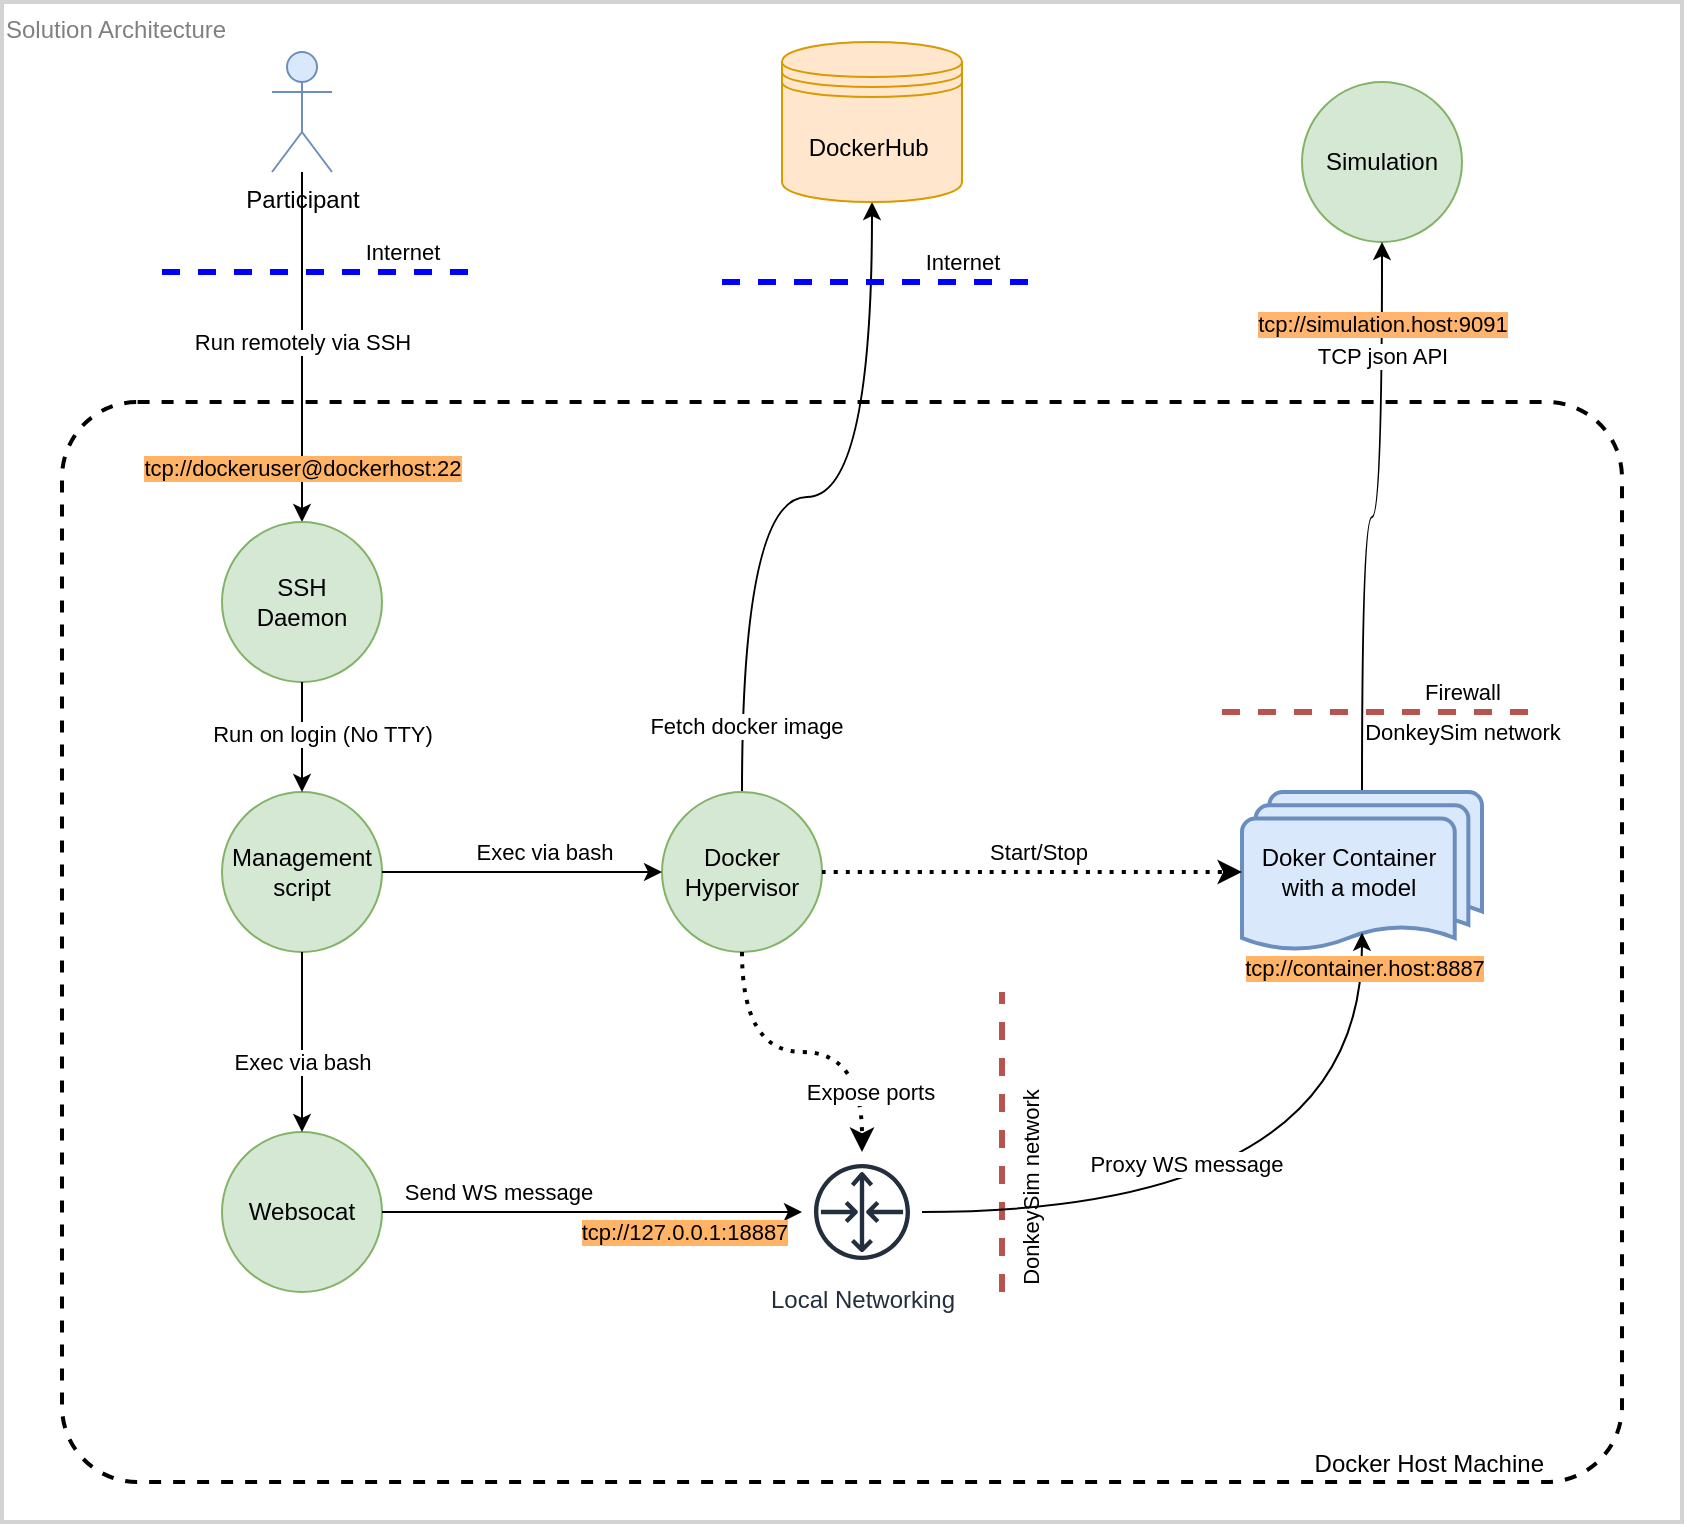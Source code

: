 <mxfile version="14.9.6" type="device"><diagram id="Tx8DSwaFUVP4BmDI9nYr" name="Page-1"><mxGraphModel dx="2249" dy="784" grid="1" gridSize="10" guides="1" tooltips="1" connect="1" arrows="1" fold="1" page="1" pageScale="1" pageWidth="827" pageHeight="1169" math="0" shadow="0"><root><mxCell id="0"/><mxCell id="1" parent="0"/><mxCell id="4RvJC5kMQIPKkT0salKV-1" value="Simulation" style="ellipse;whiteSpace=wrap;html=1;aspect=fixed;fillColor=#d5e8d4;strokeColor=#82b366;" vertex="1" parent="1"><mxGeometry x="530" y="300" width="80" height="80" as="geometry"/></mxCell><mxCell id="4RvJC5kMQIPKkT0salKV-3" style="edgeStyle=orthogonalEdgeStyle;rounded=0;orthogonalLoop=1;jettySize=auto;html=1;curved=1;" edge="1" parent="1" source="4RvJC5kMQIPKkT0salKV-2" target="4RvJC5kMQIPKkT0salKV-1"><mxGeometry relative="1" as="geometry"/></mxCell><mxCell id="4RvJC5kMQIPKkT0salKV-6" value="tcp://simulation.host:9091" style="edgeLabel;html=1;align=center;verticalAlign=middle;resizable=0;points=[];labelBackgroundColor=#FFB570;" vertex="1" connectable="0" parent="4RvJC5kMQIPKkT0salKV-3"><mxGeometry x="0.765" relative="1" as="geometry"><mxPoint y="7" as="offset"/></mxGeometry></mxCell><mxCell id="4RvJC5kMQIPKkT0salKV-87" value="TCP json API" style="edgeLabel;html=1;align=center;verticalAlign=middle;resizable=0;points=[];fontColor=#000000;" vertex="1" connectable="0" parent="4RvJC5kMQIPKkT0salKV-3"><mxGeometry x="0.6" relative="1" as="geometry"><mxPoint as="offset"/></mxGeometry></mxCell><mxCell id="4RvJC5kMQIPKkT0salKV-25" style="edgeStyle=orthogonalEdgeStyle;curved=1;rounded=0;orthogonalLoop=1;jettySize=auto;html=1;strokeColor=#000000;strokeWidth=1;" edge="1" parent="1" source="4RvJC5kMQIPKkT0salKV-11" target="4RvJC5kMQIPKkT0salKV-24"><mxGeometry relative="1" as="geometry"/></mxCell><mxCell id="4RvJC5kMQIPKkT0salKV-85" value="Fetch docker image" style="edgeLabel;html=1;align=center;verticalAlign=middle;resizable=0;points=[];fontColor=#000000;" vertex="1" connectable="0" parent="4RvJC5kMQIPKkT0salKV-25"><mxGeometry x="-0.817" y="-2" relative="1" as="geometry"><mxPoint as="offset"/></mxGeometry></mxCell><mxCell id="4RvJC5kMQIPKkT0salKV-33" style="edgeStyle=orthogonalEdgeStyle;curved=1;rounded=0;orthogonalLoop=1;jettySize=auto;html=1;strokeColor=#000000;strokeWidth=1;" edge="1" parent="1" source="4RvJC5kMQIPKkT0salKV-29" target="4RvJC5kMQIPKkT0salKV-30"><mxGeometry relative="1" as="geometry"/></mxCell><mxCell id="4RvJC5kMQIPKkT0salKV-34" value="Run remotely via SSH" style="edgeLabel;html=1;align=center;verticalAlign=middle;resizable=0;points=[];" vertex="1" connectable="0" parent="4RvJC5kMQIPKkT0salKV-33"><mxGeometry x="0.25" relative="1" as="geometry"><mxPoint y="-25" as="offset"/></mxGeometry></mxCell><mxCell id="4RvJC5kMQIPKkT0salKV-35" value="tcp://dockeruser@dockerhost:22" style="edgeLabel;html=1;align=center;verticalAlign=middle;resizable=0;points=[];labelBackgroundColor=#FFB366;" vertex="1" connectable="0" parent="4RvJC5kMQIPKkT0salKV-33"><mxGeometry x="0.683" relative="1" as="geometry"><mxPoint as="offset"/></mxGeometry></mxCell><mxCell id="4RvJC5kMQIPKkT0salKV-77" value="" style="group" vertex="1" connectable="0" parent="1"><mxGeometry x="240" y="280" width="160" height="120" as="geometry"/></mxCell><mxCell id="4RvJC5kMQIPKkT0salKV-24" value="DockerHub&amp;nbsp;" style="shape=datastore;whiteSpace=wrap;html=1;labelBackgroundColor=none;align=center;verticalAlign=middle;fillColor=#ffe6cc;strokeColor=#d79b00;" vertex="1" parent="4RvJC5kMQIPKkT0salKV-77"><mxGeometry x="30" width="90" height="80" as="geometry"/></mxCell><mxCell id="4RvJC5kMQIPKkT0salKV-27" value="" style="endArrow=none;dashed=1;html=1;fillColor=#f8cecc;strokeWidth=3;strokeColor=#0000FF;" edge="1" parent="4RvJC5kMQIPKkT0salKV-77"><mxGeometry width="50" height="50" relative="1" as="geometry"><mxPoint y="120" as="sourcePoint"/><mxPoint x="160" y="120" as="targetPoint"/></mxGeometry></mxCell><mxCell id="4RvJC5kMQIPKkT0salKV-28" value="Internet" style="edgeLabel;html=1;align=center;verticalAlign=middle;resizable=0;points=[];" vertex="1" connectable="0" parent="4RvJC5kMQIPKkT0salKV-27"><mxGeometry x="0.5" relative="1" as="geometry"><mxPoint y="-10" as="offset"/></mxGeometry></mxCell><mxCell id="4RvJC5kMQIPKkT0salKV-78" value="" style="group" vertex="1" connectable="0" parent="1"><mxGeometry x="-40" y="285" width="160" height="110" as="geometry"/></mxCell><mxCell id="4RvJC5kMQIPKkT0salKV-29" value="Participant" style="shape=umlActor;verticalLabelPosition=bottom;verticalAlign=top;html=1;outlineConnect=0;labelBackgroundColor=none;fillColor=#dae8fc;strokeColor=#6c8ebf;" vertex="1" parent="4RvJC5kMQIPKkT0salKV-78"><mxGeometry x="55" width="30" height="60" as="geometry"/></mxCell><mxCell id="4RvJC5kMQIPKkT0salKV-36" value="" style="endArrow=none;dashed=1;html=1;fillColor=#f8cecc;strokeWidth=3;strokeColor=#0000FF;" edge="1" parent="4RvJC5kMQIPKkT0salKV-78"><mxGeometry width="50" height="50" relative="1" as="geometry"><mxPoint y="110" as="sourcePoint"/><mxPoint x="160" y="110" as="targetPoint"/></mxGeometry></mxCell><mxCell id="4RvJC5kMQIPKkT0salKV-37" value="Internet" style="edgeLabel;html=1;align=center;verticalAlign=middle;resizable=0;points=[];" vertex="1" connectable="0" parent="4RvJC5kMQIPKkT0salKV-36"><mxGeometry x="0.5" relative="1" as="geometry"><mxPoint y="-10" as="offset"/></mxGeometry></mxCell><mxCell id="4RvJC5kMQIPKkT0salKV-88" value="" style="group" vertex="1" connectable="0" parent="1"><mxGeometry x="-90" y="460" width="780" height="540" as="geometry"/></mxCell><mxCell id="4RvJC5kMQIPKkT0salKV-84" value="Docker Host Machine" style="rounded=1;whiteSpace=wrap;html=1;shadow=0;sketch=0;gradientColor=none;align=right;verticalAlign=bottom;fillColor=none;dashed=1;strokeWidth=2;arcSize=7;spacingRight=37;" vertex="1" parent="4RvJC5kMQIPKkT0salKV-88"><mxGeometry width="780" height="540" as="geometry"/></mxCell><mxCell id="4RvJC5kMQIPKkT0salKV-83" value="" style="group" vertex="1" connectable="0" parent="4RvJC5kMQIPKkT0salKV-88"><mxGeometry x="80" y="60" width="660" height="385" as="geometry"/></mxCell><mxCell id="4RvJC5kMQIPKkT0salKV-30" value="SSH &lt;br&gt;Daemon" style="ellipse;whiteSpace=wrap;html=1;aspect=fixed;labelBackgroundColor=none;align=center;verticalAlign=middle;fillColor=#d5e8d4;strokeColor=#82b366;" vertex="1" parent="4RvJC5kMQIPKkT0salKV-83"><mxGeometry width="80" height="80" as="geometry"/></mxCell><mxCell id="4RvJC5kMQIPKkT0salKV-17" value="Management script" style="ellipse;whiteSpace=wrap;html=1;aspect=fixed;labelBackgroundColor=none;align=center;verticalAlign=middle;fillColor=#d5e8d4;strokeColor=#82b366;shadow=0;sketch=0;" vertex="1" parent="4RvJC5kMQIPKkT0salKV-83"><mxGeometry y="135" width="80" height="80" as="geometry"/></mxCell><mxCell id="4RvJC5kMQIPKkT0salKV-39" value="Websocat" style="ellipse;whiteSpace=wrap;html=1;aspect=fixed;labelBackgroundColor=none;align=center;verticalAlign=middle;fillColor=#d5e8d4;strokeColor=#82b366;" vertex="1" parent="4RvJC5kMQIPKkT0salKV-83"><mxGeometry y="305" width="80" height="80" as="geometry"/></mxCell><mxCell id="4RvJC5kMQIPKkT0salKV-11" value="Docker Hypervisor" style="ellipse;whiteSpace=wrap;html=1;aspect=fixed;fillColor=#d5e8d4;strokeColor=#82b366;" vertex="1" parent="4RvJC5kMQIPKkT0salKV-83"><mxGeometry x="220" y="135" width="80" height="80" as="geometry"/></mxCell><mxCell id="4RvJC5kMQIPKkT0salKV-67" value="Local Networking" style="outlineConnect=0;fontColor=#232F3E;gradientColor=none;strokeColor=#232F3E;fillColor=#ffffff;dashed=0;verticalLabelPosition=bottom;verticalAlign=top;align=center;html=1;fontSize=12;fontStyle=0;aspect=fixed;shape=mxgraph.aws4.resourceIcon;resIcon=mxgraph.aws4.router;shadow=0;labelBackgroundColor=none;sketch=0;" vertex="1" parent="4RvJC5kMQIPKkT0salKV-83"><mxGeometry x="290" y="315" width="60" height="60" as="geometry"/></mxCell><mxCell id="4RvJC5kMQIPKkT0salKV-2" value="Doker Container with a model" style="strokeWidth=2;html=1;shape=mxgraph.flowchart.multi-document;whiteSpace=wrap;fillColor=#dae8fc;strokeColor=#6c8ebf;align=center;spacingRight=13;" vertex="1" parent="4RvJC5kMQIPKkT0salKV-83"><mxGeometry x="510" y="135" width="120" height="80" as="geometry"/></mxCell><mxCell id="4RvJC5kMQIPKkT0salKV-14" value="" style="endArrow=none;dashed=1;html=1;strokeColor=#b85450;fillColor=#f8cecc;strokeWidth=3;" edge="1" parent="4RvJC5kMQIPKkT0salKV-83"><mxGeometry width="50" height="50" relative="1" as="geometry"><mxPoint x="500" y="95" as="sourcePoint"/><mxPoint x="660" y="95" as="targetPoint"/></mxGeometry></mxCell><mxCell id="4RvJC5kMQIPKkT0salKV-15" value="Firewall" style="edgeLabel;html=1;align=center;verticalAlign=middle;resizable=0;points=[];" vertex="1" connectable="0" parent="4RvJC5kMQIPKkT0salKV-14"><mxGeometry x="0.5" relative="1" as="geometry"><mxPoint y="-10" as="offset"/></mxGeometry></mxCell><mxCell id="4RvJC5kMQIPKkT0salKV-47" value="DonkeySim network" style="edgeLabel;html=1;align=center;verticalAlign=middle;resizable=0;points=[];" vertex="1" connectable="0" parent="4RvJC5kMQIPKkT0salKV-14"><mxGeometry x="0.494" y="-3" relative="1" as="geometry"><mxPoint y="7" as="offset"/></mxGeometry></mxCell><mxCell id="4RvJC5kMQIPKkT0salKV-71" value="" style="endArrow=none;dashed=1;html=1;strokeColor=#b85450;fillColor=#f8cecc;strokeWidth=3;" edge="1" parent="4RvJC5kMQIPKkT0salKV-83"><mxGeometry width="50" height="50" relative="1" as="geometry"><mxPoint x="390" y="385" as="sourcePoint"/><mxPoint x="390" y="235" as="targetPoint"/></mxGeometry></mxCell><mxCell id="4RvJC5kMQIPKkT0salKV-73" value="DonkeySim network" style="edgeLabel;html=1;align=center;verticalAlign=middle;resizable=0;points=[];rotation=270;labelBackgroundColor=none;" vertex="1" connectable="0" parent="4RvJC5kMQIPKkT0salKV-71"><mxGeometry x="0.494" y="-3" relative="1" as="geometry"><mxPoint x="11" y="60" as="offset"/></mxGeometry></mxCell><mxCell id="4RvJC5kMQIPKkT0salKV-31" style="edgeStyle=orthogonalEdgeStyle;curved=1;rounded=0;orthogonalLoop=1;jettySize=auto;html=1;strokeWidth=1;" edge="1" parent="4RvJC5kMQIPKkT0salKV-83" source="4RvJC5kMQIPKkT0salKV-30" target="4RvJC5kMQIPKkT0salKV-17"><mxGeometry relative="1" as="geometry"/></mxCell><mxCell id="4RvJC5kMQIPKkT0salKV-32" value="Run on login (No TTY)" style="edgeLabel;html=1;align=center;verticalAlign=middle;resizable=0;points=[];" vertex="1" connectable="0" parent="4RvJC5kMQIPKkT0salKV-31"><mxGeometry x="0.175" y="1" relative="1" as="geometry"><mxPoint x="9" y="-7" as="offset"/></mxGeometry></mxCell><mxCell id="4RvJC5kMQIPKkT0salKV-42" style="edgeStyle=orthogonalEdgeStyle;curved=1;rounded=0;orthogonalLoop=1;jettySize=auto;html=1;strokeColor=#000000;strokeWidth=1;" edge="1" parent="4RvJC5kMQIPKkT0salKV-83" source="4RvJC5kMQIPKkT0salKV-17" target="4RvJC5kMQIPKkT0salKV-39"><mxGeometry relative="1" as="geometry"/></mxCell><mxCell id="4RvJC5kMQIPKkT0salKV-43" value="Exec via bash" style="edgeLabel;html=1;align=center;verticalAlign=middle;resizable=0;points=[];" vertex="1" connectable="0" parent="4RvJC5kMQIPKkT0salKV-42"><mxGeometry x="0.222" relative="1" as="geometry"><mxPoint as="offset"/></mxGeometry></mxCell><mxCell id="4RvJC5kMQIPKkT0salKV-18" style="edgeStyle=orthogonalEdgeStyle;curved=1;rounded=0;orthogonalLoop=1;jettySize=auto;html=1;strokeColor=#000000;strokeWidth=1;" edge="1" parent="4RvJC5kMQIPKkT0salKV-83" source="4RvJC5kMQIPKkT0salKV-17" target="4RvJC5kMQIPKkT0salKV-11"><mxGeometry relative="1" as="geometry"/></mxCell><mxCell id="4RvJC5kMQIPKkT0salKV-23" value="Exec via bash" style="edgeLabel;html=1;align=center;verticalAlign=middle;resizable=0;points=[];" vertex="1" connectable="0" parent="4RvJC5kMQIPKkT0salKV-18"><mxGeometry x="-0.194" y="1" relative="1" as="geometry"><mxPoint x="24" y="-9" as="offset"/></mxGeometry></mxCell><mxCell id="4RvJC5kMQIPKkT0salKV-44" style="edgeStyle=orthogonalEdgeStyle;curved=1;rounded=0;orthogonalLoop=1;jettySize=auto;html=1;strokeColor=#000000;strokeWidth=1;" edge="1" parent="4RvJC5kMQIPKkT0salKV-83" source="4RvJC5kMQIPKkT0salKV-39" target="4RvJC5kMQIPKkT0salKV-67"><mxGeometry relative="1" as="geometry"><mxPoint x="230" y="1360" as="targetPoint"/></mxGeometry></mxCell><mxCell id="4RvJC5kMQIPKkT0salKV-45" value="tcp://127.0.0.1:18887" style="edgeLabel;html=1;align=center;verticalAlign=middle;resizable=0;points=[];labelBackgroundColor=#FFB366;" vertex="1" connectable="0" parent="4RvJC5kMQIPKkT0salKV-44"><mxGeometry x="0.912" y="5" relative="1" as="geometry"><mxPoint x="-50" y="15" as="offset"/></mxGeometry></mxCell><mxCell id="4RvJC5kMQIPKkT0salKV-48" value="Send WS message" style="edgeLabel;html=1;align=center;verticalAlign=middle;resizable=0;points=[];labelBackgroundColor=none;" vertex="1" connectable="0" parent="4RvJC5kMQIPKkT0salKV-44"><mxGeometry x="-0.802" y="2" relative="1" as="geometry"><mxPoint x="37" y="-8" as="offset"/></mxGeometry></mxCell><mxCell id="4RvJC5kMQIPKkT0salKV-68" style="edgeStyle=orthogonalEdgeStyle;curved=1;rounded=1;orthogonalLoop=1;jettySize=auto;html=1;strokeColor=#000000;strokeWidth=2;dashed=1;dashPattern=1 2;" edge="1" parent="4RvJC5kMQIPKkT0salKV-83" source="4RvJC5kMQIPKkT0salKV-11" target="4RvJC5kMQIPKkT0salKV-67"><mxGeometry relative="1" as="geometry"/></mxCell><mxCell id="4RvJC5kMQIPKkT0salKV-69" value="Expose ports" style="edgeLabel;html=1;align=center;verticalAlign=middle;resizable=0;points=[];" vertex="1" connectable="0" parent="4RvJC5kMQIPKkT0salKV-68"><mxGeometry x="0.309" y="3" relative="1" as="geometry"><mxPoint x="9" y="23" as="offset"/></mxGeometry></mxCell><mxCell id="4RvJC5kMQIPKkT0salKV-12" style="rounded=1;orthogonalLoop=1;jettySize=auto;html=1;strokeColor=#000000;strokeWidth=2;dashed=1;dashPattern=1 2;edgeStyle=orthogonalEdgeStyle;curved=1;" edge="1" parent="4RvJC5kMQIPKkT0salKV-83" source="4RvJC5kMQIPKkT0salKV-11" target="4RvJC5kMQIPKkT0salKV-2"><mxGeometry relative="1" as="geometry"/></mxCell><mxCell id="4RvJC5kMQIPKkT0salKV-13" value="Start/Stop" style="edgeLabel;html=1;align=center;verticalAlign=middle;resizable=0;points=[];" vertex="1" connectable="0" parent="4RvJC5kMQIPKkT0salKV-12"><mxGeometry x="0.286" relative="1" as="geometry"><mxPoint x="-27" y="-10" as="offset"/></mxGeometry></mxCell><mxCell id="4RvJC5kMQIPKkT0salKV-61" style="edgeStyle=orthogonalEdgeStyle;curved=1;rounded=1;orthogonalLoop=1;jettySize=auto;html=1;strokeColor=#000000;strokeWidth=1;entryX=0.5;entryY=0.88;entryDx=0;entryDy=0;entryPerimeter=0;" edge="1" parent="4RvJC5kMQIPKkT0salKV-83" source="4RvJC5kMQIPKkT0salKV-67" target="4RvJC5kMQIPKkT0salKV-2"><mxGeometry relative="1" as="geometry"><mxPoint x="250" y="1390" as="targetPoint"/><mxPoint x="390" y="1390" as="sourcePoint"/></mxGeometry></mxCell><mxCell id="4RvJC5kMQIPKkT0salKV-62" value="Proxy WS message" style="edgeLabel;html=1;align=center;verticalAlign=middle;resizable=0;points=[];" vertex="1" connectable="0" parent="4RvJC5kMQIPKkT0salKV-61"><mxGeometry x="-0.759" y="16" relative="1" as="geometry"><mxPoint x="88" y="-8" as="offset"/></mxGeometry></mxCell><mxCell id="4RvJC5kMQIPKkT0salKV-63" value="tcp://container.host:8887" style="edgeLabel;html=1;align=center;verticalAlign=middle;resizable=0;points=[];labelBackgroundColor=#FFB366;" vertex="1" connectable="0" parent="4RvJC5kMQIPKkT0salKV-61"><mxGeometry x="0.908" relative="1" as="geometry"><mxPoint x="1" y="1" as="offset"/></mxGeometry></mxCell><mxCell id="4RvJC5kMQIPKkT0salKV-91" value="Solution Architecture" style="rounded=0;whiteSpace=wrap;html=1;fillColor=none;strokeColor=#d3d3d3;strokeWidth=2;shadow=0;sketch=0;align=left;verticalAlign=top;fontColor=#808080;" vertex="1" parent="1"><mxGeometry x="-120" y="260" width="840" height="760" as="geometry"/></mxCell></root></mxGraphModel></diagram></mxfile>